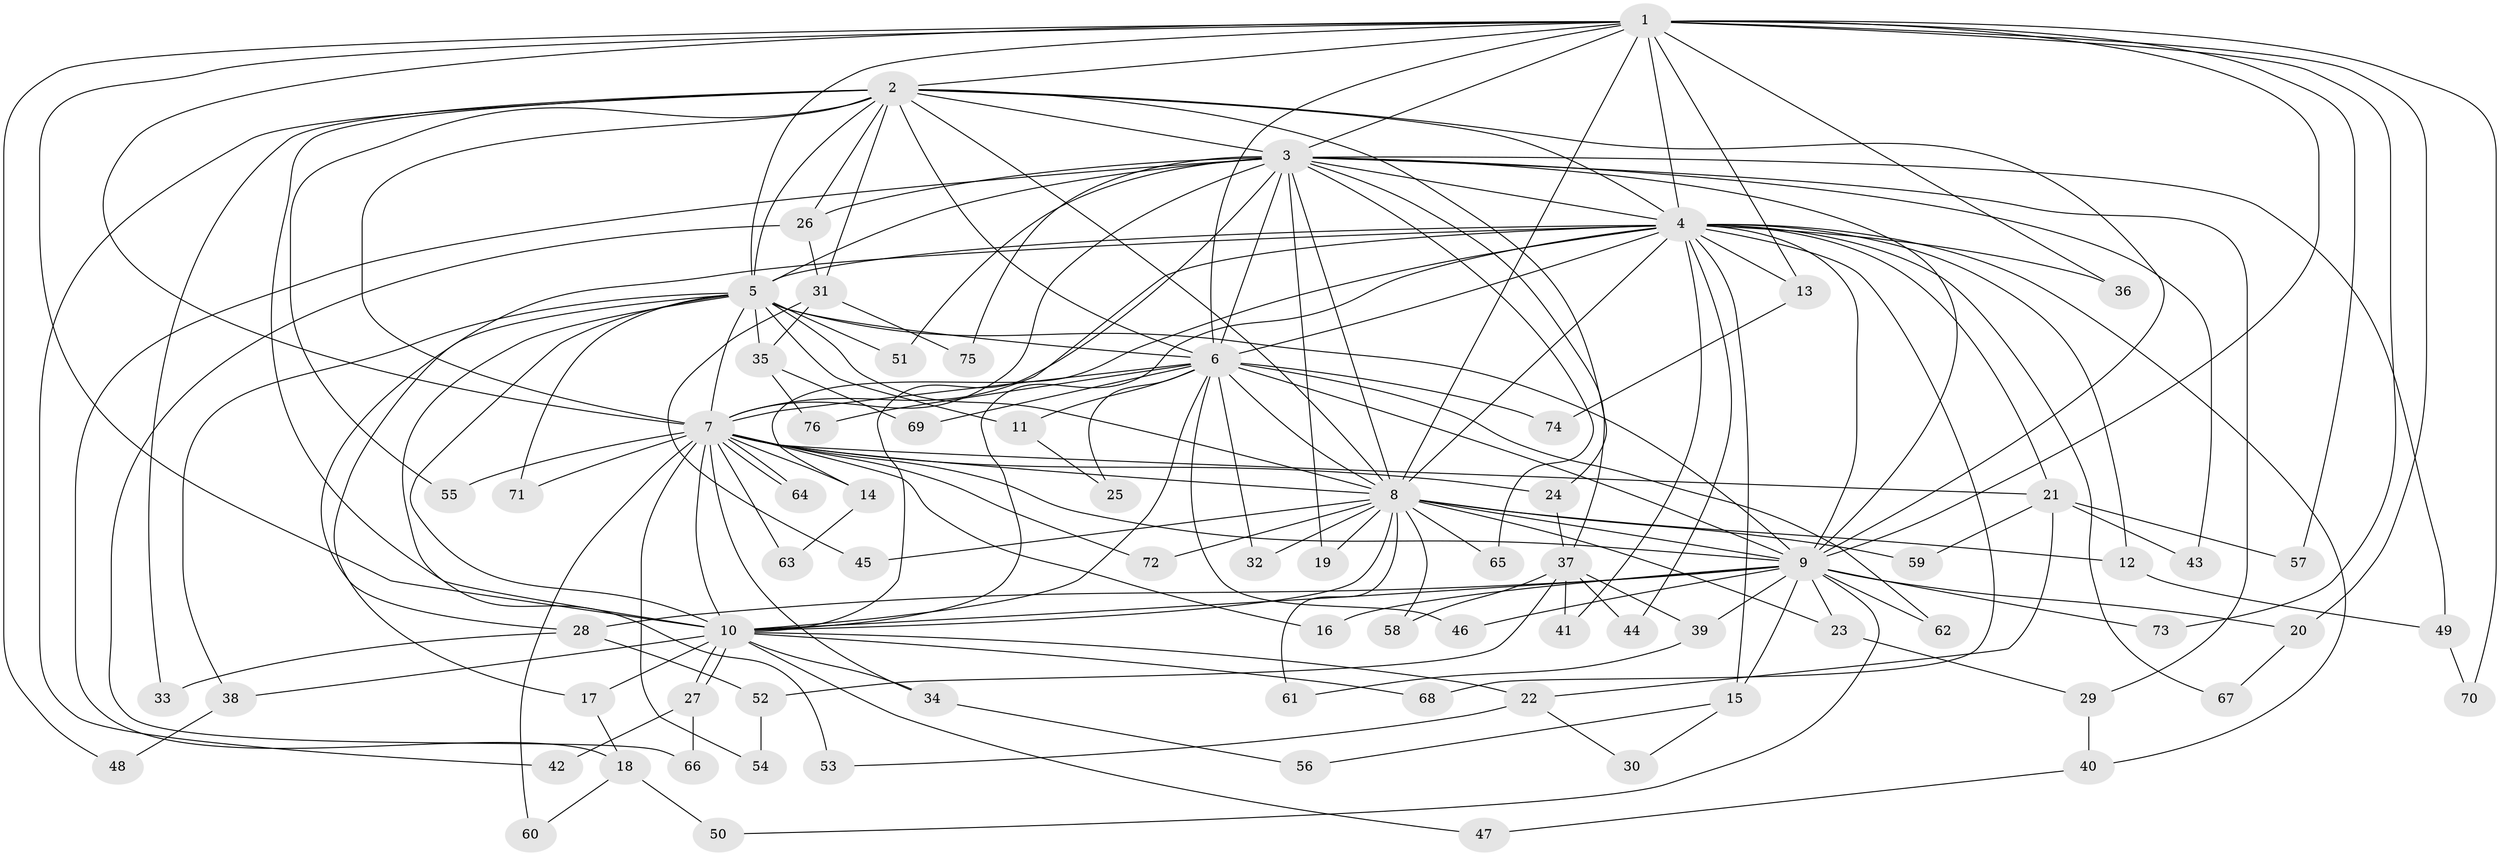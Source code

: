 // Generated by graph-tools (version 1.1) at 2025/25/03/09/25 03:25:50]
// undirected, 76 vertices, 177 edges
graph export_dot {
graph [start="1"]
  node [color=gray90,style=filled];
  1;
  2;
  3;
  4;
  5;
  6;
  7;
  8;
  9;
  10;
  11;
  12;
  13;
  14;
  15;
  16;
  17;
  18;
  19;
  20;
  21;
  22;
  23;
  24;
  25;
  26;
  27;
  28;
  29;
  30;
  31;
  32;
  33;
  34;
  35;
  36;
  37;
  38;
  39;
  40;
  41;
  42;
  43;
  44;
  45;
  46;
  47;
  48;
  49;
  50;
  51;
  52;
  53;
  54;
  55;
  56;
  57;
  58;
  59;
  60;
  61;
  62;
  63;
  64;
  65;
  66;
  67;
  68;
  69;
  70;
  71;
  72;
  73;
  74;
  75;
  76;
  1 -- 2;
  1 -- 3;
  1 -- 4;
  1 -- 5;
  1 -- 6;
  1 -- 7;
  1 -- 8;
  1 -- 9;
  1 -- 10;
  1 -- 13;
  1 -- 20;
  1 -- 36;
  1 -- 48;
  1 -- 57;
  1 -- 70;
  1 -- 73;
  2 -- 3;
  2 -- 4;
  2 -- 5;
  2 -- 6;
  2 -- 7;
  2 -- 8;
  2 -- 9;
  2 -- 10;
  2 -- 24;
  2 -- 26;
  2 -- 31;
  2 -- 33;
  2 -- 42;
  2 -- 55;
  3 -- 4;
  3 -- 5;
  3 -- 6;
  3 -- 7;
  3 -- 8;
  3 -- 9;
  3 -- 10;
  3 -- 18;
  3 -- 19;
  3 -- 26;
  3 -- 29;
  3 -- 37;
  3 -- 43;
  3 -- 49;
  3 -- 51;
  3 -- 65;
  3 -- 75;
  4 -- 5;
  4 -- 6;
  4 -- 7;
  4 -- 8;
  4 -- 9;
  4 -- 10;
  4 -- 12;
  4 -- 13;
  4 -- 14;
  4 -- 15;
  4 -- 21;
  4 -- 28;
  4 -- 36;
  4 -- 40;
  4 -- 41;
  4 -- 44;
  4 -- 67;
  4 -- 68;
  5 -- 6;
  5 -- 7;
  5 -- 8;
  5 -- 9;
  5 -- 10;
  5 -- 11;
  5 -- 17;
  5 -- 35;
  5 -- 38;
  5 -- 51;
  5 -- 53;
  5 -- 71;
  6 -- 7;
  6 -- 8;
  6 -- 9;
  6 -- 10;
  6 -- 11;
  6 -- 25;
  6 -- 32;
  6 -- 46;
  6 -- 62;
  6 -- 69;
  6 -- 74;
  6 -- 76;
  7 -- 8;
  7 -- 9;
  7 -- 10;
  7 -- 14;
  7 -- 16;
  7 -- 21;
  7 -- 24;
  7 -- 34;
  7 -- 54;
  7 -- 55;
  7 -- 60;
  7 -- 63;
  7 -- 64;
  7 -- 64;
  7 -- 71;
  7 -- 72;
  8 -- 9;
  8 -- 10;
  8 -- 12;
  8 -- 19;
  8 -- 23;
  8 -- 32;
  8 -- 45;
  8 -- 58;
  8 -- 59;
  8 -- 61;
  8 -- 65;
  8 -- 72;
  9 -- 10;
  9 -- 15;
  9 -- 16;
  9 -- 20;
  9 -- 23;
  9 -- 28;
  9 -- 39;
  9 -- 46;
  9 -- 50;
  9 -- 62;
  9 -- 73;
  10 -- 17;
  10 -- 22;
  10 -- 27;
  10 -- 27;
  10 -- 34;
  10 -- 38;
  10 -- 47;
  10 -- 68;
  11 -- 25;
  12 -- 49;
  13 -- 74;
  14 -- 63;
  15 -- 30;
  15 -- 56;
  17 -- 18;
  18 -- 50;
  18 -- 60;
  20 -- 67;
  21 -- 22;
  21 -- 43;
  21 -- 57;
  21 -- 59;
  22 -- 30;
  22 -- 53;
  23 -- 29;
  24 -- 37;
  26 -- 31;
  26 -- 66;
  27 -- 42;
  27 -- 66;
  28 -- 33;
  28 -- 52;
  29 -- 40;
  31 -- 35;
  31 -- 45;
  31 -- 75;
  34 -- 56;
  35 -- 69;
  35 -- 76;
  37 -- 39;
  37 -- 41;
  37 -- 44;
  37 -- 52;
  37 -- 58;
  38 -- 48;
  39 -- 61;
  40 -- 47;
  49 -- 70;
  52 -- 54;
}
